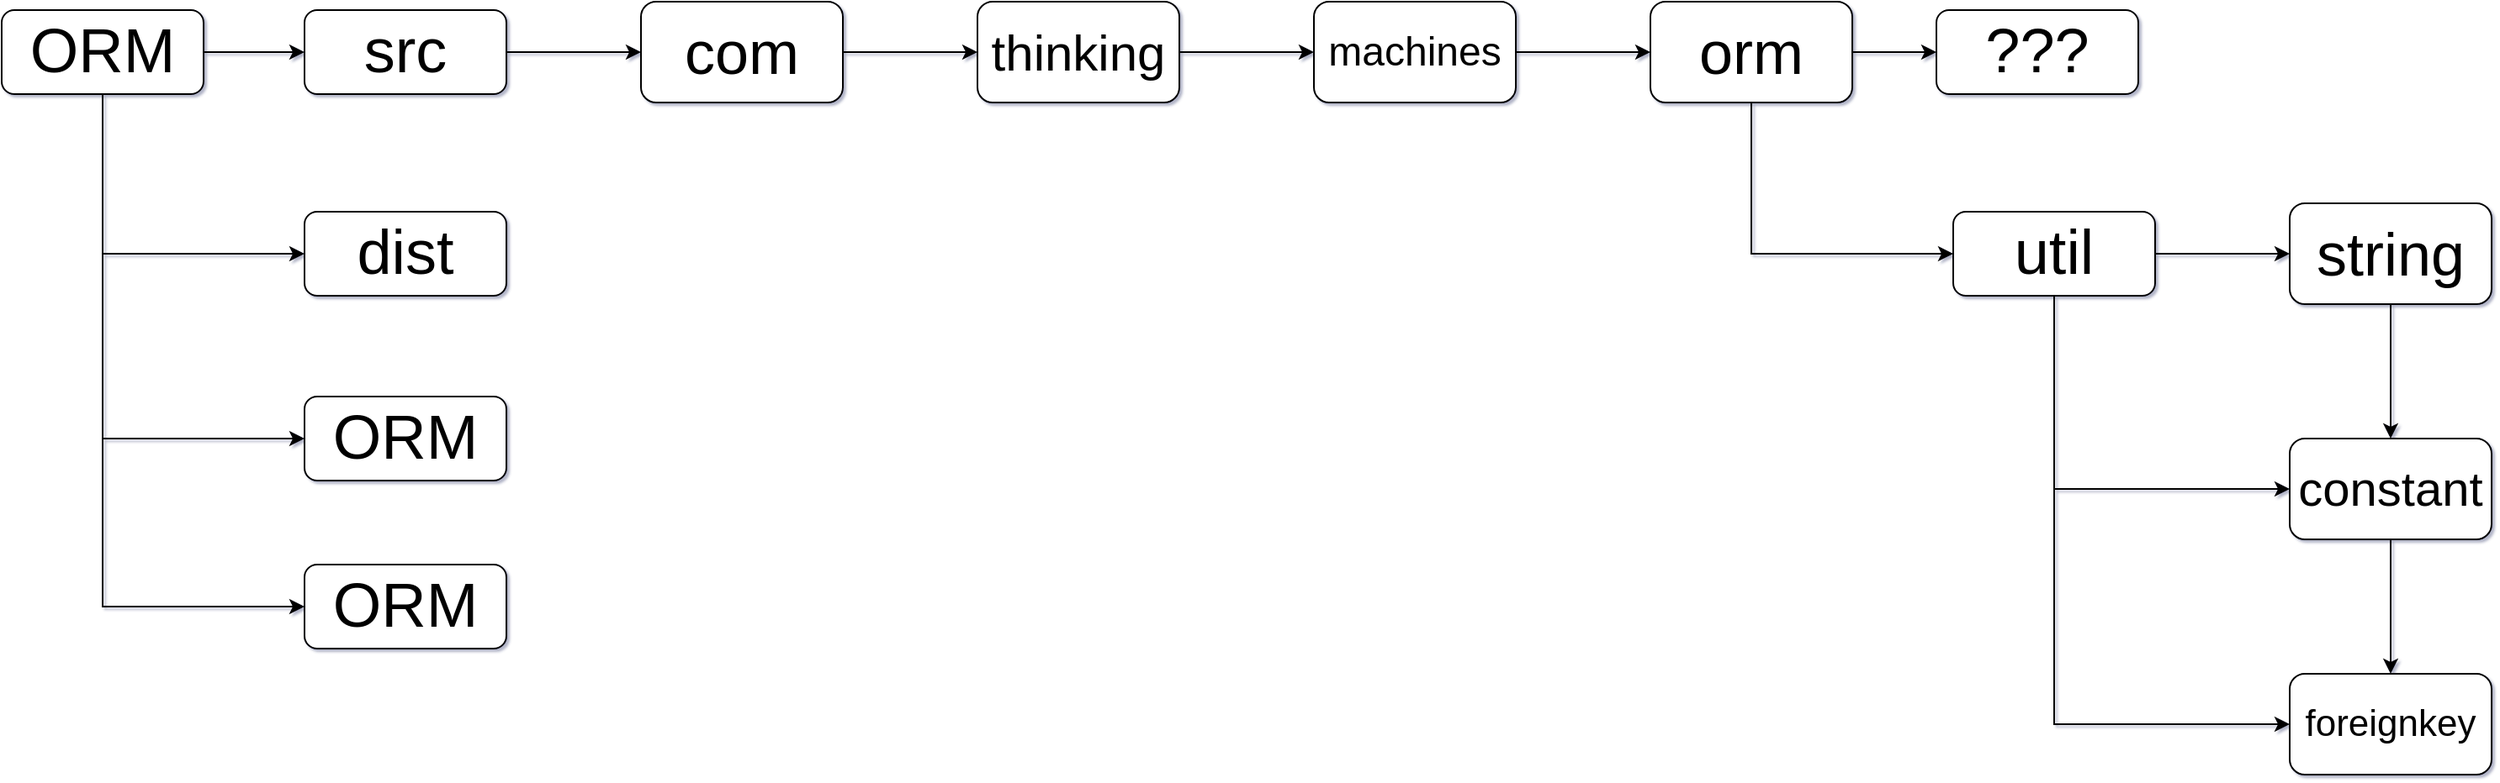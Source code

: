 <mxfile version="23.0.2" type="device">
  <diagram name="Page-1" id="Qs6xBwEDw7eqx06Spp4y">
    <mxGraphModel dx="1216" dy="826" grid="1" gridSize="10" guides="1" tooltips="1" connect="1" arrows="1" fold="1" page="1" pageScale="1" pageWidth="827" pageHeight="1169" background="none" math="0" shadow="1">
      <root>
        <mxCell id="0" />
        <mxCell id="1" parent="0" />
        <mxCell id="Yrl-EFUJnGKQ2ElvRdVb-44" style="edgeStyle=orthogonalEdgeStyle;rounded=0;orthogonalLoop=1;jettySize=auto;html=1;entryX=0;entryY=0.5;entryDx=0;entryDy=0;" edge="1" source="Yrl-EFUJnGKQ2ElvRdVb-45" target="Yrl-EFUJnGKQ2ElvRdVb-47" parent="1">
          <mxGeometry relative="1" as="geometry" />
        </mxCell>
        <mxCell id="Yrl-EFUJnGKQ2ElvRdVb-69" style="edgeStyle=orthogonalEdgeStyle;rounded=0;orthogonalLoop=1;jettySize=auto;html=1;exitX=0.5;exitY=1;exitDx=0;exitDy=0;entryX=0;entryY=0.5;entryDx=0;entryDy=0;" edge="1" parent="1" source="Yrl-EFUJnGKQ2ElvRdVb-45" target="Yrl-EFUJnGKQ2ElvRdVb-48">
          <mxGeometry relative="1" as="geometry" />
        </mxCell>
        <mxCell id="Yrl-EFUJnGKQ2ElvRdVb-70" style="edgeStyle=orthogonalEdgeStyle;rounded=0;orthogonalLoop=1;jettySize=auto;html=1;exitX=0.5;exitY=1;exitDx=0;exitDy=0;entryX=0;entryY=0.5;entryDx=0;entryDy=0;" edge="1" parent="1" source="Yrl-EFUJnGKQ2ElvRdVb-45" target="Yrl-EFUJnGKQ2ElvRdVb-50">
          <mxGeometry relative="1" as="geometry" />
        </mxCell>
        <mxCell id="Yrl-EFUJnGKQ2ElvRdVb-71" style="edgeStyle=orthogonalEdgeStyle;rounded=0;orthogonalLoop=1;jettySize=auto;html=1;exitX=0.5;exitY=1;exitDx=0;exitDy=0;entryX=0;entryY=0.5;entryDx=0;entryDy=0;" edge="1" parent="1" source="Yrl-EFUJnGKQ2ElvRdVb-45" target="Yrl-EFUJnGKQ2ElvRdVb-51">
          <mxGeometry relative="1" as="geometry" />
        </mxCell>
        <mxCell id="Yrl-EFUJnGKQ2ElvRdVb-45" value="&lt;font style=&quot;font-size: 37px;&quot;&gt;ORM&lt;/font&gt;" style="rounded=1;whiteSpace=wrap;html=1;" vertex="1" parent="1">
          <mxGeometry x="200" y="305" width="120" height="50" as="geometry" />
        </mxCell>
        <mxCell id="Yrl-EFUJnGKQ2ElvRdVb-46" value="" style="edgeStyle=orthogonalEdgeStyle;rounded=0;orthogonalLoop=1;jettySize=auto;html=1;" edge="1" source="Yrl-EFUJnGKQ2ElvRdVb-47" target="Yrl-EFUJnGKQ2ElvRdVb-55" parent="1">
          <mxGeometry relative="1" as="geometry" />
        </mxCell>
        <mxCell id="Yrl-EFUJnGKQ2ElvRdVb-47" value="&lt;span style=&quot;font-size: 37px;&quot;&gt;src&lt;/span&gt;" style="rounded=1;whiteSpace=wrap;html=1;" vertex="1" parent="1">
          <mxGeometry x="380" y="305" width="120" height="50" as="geometry" />
        </mxCell>
        <mxCell id="Yrl-EFUJnGKQ2ElvRdVb-48" value="&lt;font style=&quot;font-size: 37px;&quot;&gt;dist&lt;br&gt;&lt;/font&gt;" style="rounded=1;whiteSpace=wrap;html=1;" vertex="1" parent="1">
          <mxGeometry x="380" y="425" width="120" height="50" as="geometry" />
        </mxCell>
        <mxCell id="Yrl-EFUJnGKQ2ElvRdVb-50" value="&lt;font style=&quot;font-size: 37px;&quot;&gt;ORM&lt;/font&gt;" style="rounded=1;whiteSpace=wrap;html=1;shadow=0;" vertex="1" parent="1">
          <mxGeometry x="380" y="535" width="120" height="50" as="geometry" />
        </mxCell>
        <mxCell id="Yrl-EFUJnGKQ2ElvRdVb-51" value="&lt;font style=&quot;font-size: 37px;&quot;&gt;ORM&lt;/font&gt;" style="rounded=1;whiteSpace=wrap;html=1;" vertex="1" parent="1">
          <mxGeometry x="380" y="635" width="120" height="50" as="geometry" />
        </mxCell>
        <mxCell id="Yrl-EFUJnGKQ2ElvRdVb-54" value="" style="edgeStyle=orthogonalEdgeStyle;rounded=0;orthogonalLoop=1;jettySize=auto;html=1;" edge="1" source="Yrl-EFUJnGKQ2ElvRdVb-55" target="Yrl-EFUJnGKQ2ElvRdVb-57" parent="1">
          <mxGeometry relative="1" as="geometry" />
        </mxCell>
        <mxCell id="Yrl-EFUJnGKQ2ElvRdVb-55" value="&lt;font style=&quot;font-size: 36px;&quot;&gt;com&lt;/font&gt;" style="whiteSpace=wrap;html=1;rounded=1;" vertex="1" parent="1">
          <mxGeometry x="580" y="300" width="120" height="60" as="geometry" />
        </mxCell>
        <mxCell id="Yrl-EFUJnGKQ2ElvRdVb-56" value="" style="edgeStyle=orthogonalEdgeStyle;rounded=0;orthogonalLoop=1;jettySize=auto;html=1;" edge="1" source="Yrl-EFUJnGKQ2ElvRdVb-57" target="Yrl-EFUJnGKQ2ElvRdVb-59" parent="1">
          <mxGeometry relative="1" as="geometry" />
        </mxCell>
        <mxCell id="Yrl-EFUJnGKQ2ElvRdVb-57" value="&lt;font style=&quot;font-size: 30px;&quot;&gt;thinking&lt;/font&gt;" style="whiteSpace=wrap;html=1;rounded=1;" vertex="1" parent="1">
          <mxGeometry x="780" y="300" width="120" height="60" as="geometry" />
        </mxCell>
        <mxCell id="Yrl-EFUJnGKQ2ElvRdVb-58" value="" style="edgeStyle=orthogonalEdgeStyle;rounded=0;orthogonalLoop=1;jettySize=auto;html=1;" edge="1" source="Yrl-EFUJnGKQ2ElvRdVb-59" target="Yrl-EFUJnGKQ2ElvRdVb-60" parent="1">
          <mxGeometry relative="1" as="geometry" />
        </mxCell>
        <mxCell id="Yrl-EFUJnGKQ2ElvRdVb-59" value="&lt;font style=&quot;font-size: 24px;&quot;&gt;machines&lt;/font&gt;" style="whiteSpace=wrap;html=1;rounded=1;" vertex="1" parent="1">
          <mxGeometry x="980" y="300" width="120" height="60" as="geometry" />
        </mxCell>
        <mxCell id="Yrl-EFUJnGKQ2ElvRdVb-65" style="edgeStyle=orthogonalEdgeStyle;rounded=0;orthogonalLoop=1;jettySize=auto;html=1;exitX=1;exitY=0.5;exitDx=0;exitDy=0;entryX=0;entryY=0.5;entryDx=0;entryDy=0;" edge="1" parent="1" source="Yrl-EFUJnGKQ2ElvRdVb-60" target="Yrl-EFUJnGKQ2ElvRdVb-62">
          <mxGeometry relative="1" as="geometry" />
        </mxCell>
        <mxCell id="Yrl-EFUJnGKQ2ElvRdVb-66" style="edgeStyle=orthogonalEdgeStyle;rounded=0;orthogonalLoop=1;jettySize=auto;html=1;exitX=0.5;exitY=1;exitDx=0;exitDy=0;entryX=0;entryY=0.5;entryDx=0;entryDy=0;" edge="1" parent="1" source="Yrl-EFUJnGKQ2ElvRdVb-60" target="Yrl-EFUJnGKQ2ElvRdVb-61">
          <mxGeometry relative="1" as="geometry" />
        </mxCell>
        <mxCell id="Yrl-EFUJnGKQ2ElvRdVb-60" value="&lt;font style=&quot;font-size: 36px;&quot;&gt;orm&lt;/font&gt;" style="whiteSpace=wrap;html=1;rounded=1;" vertex="1" parent="1">
          <mxGeometry x="1180" y="300" width="120" height="60" as="geometry" />
        </mxCell>
        <mxCell id="Yrl-EFUJnGKQ2ElvRdVb-73" value="" style="edgeStyle=orthogonalEdgeStyle;rounded=0;orthogonalLoop=1;jettySize=auto;html=1;fontFamily=Helvetica;fontSize=12;fontColor=default;" edge="1" parent="1" source="Yrl-EFUJnGKQ2ElvRdVb-61" target="Yrl-EFUJnGKQ2ElvRdVb-72">
          <mxGeometry relative="1" as="geometry" />
        </mxCell>
        <mxCell id="Yrl-EFUJnGKQ2ElvRdVb-78" style="edgeStyle=orthogonalEdgeStyle;rounded=0;orthogonalLoop=1;jettySize=auto;html=1;exitX=0.5;exitY=1;exitDx=0;exitDy=0;entryX=0;entryY=0.5;entryDx=0;entryDy=0;fontFamily=Helvetica;fontSize=12;fontColor=default;" edge="1" parent="1" source="Yrl-EFUJnGKQ2ElvRdVb-61" target="Yrl-EFUJnGKQ2ElvRdVb-74">
          <mxGeometry relative="1" as="geometry" />
        </mxCell>
        <mxCell id="Yrl-EFUJnGKQ2ElvRdVb-80" style="edgeStyle=orthogonalEdgeStyle;rounded=0;orthogonalLoop=1;jettySize=auto;html=1;exitX=0.5;exitY=1;exitDx=0;exitDy=0;entryX=0;entryY=0.5;entryDx=0;entryDy=0;fontFamily=Helvetica;fontSize=12;fontColor=default;" edge="1" parent="1" source="Yrl-EFUJnGKQ2ElvRdVb-61" target="Yrl-EFUJnGKQ2ElvRdVb-76">
          <mxGeometry relative="1" as="geometry" />
        </mxCell>
        <mxCell id="Yrl-EFUJnGKQ2ElvRdVb-61" value="&lt;font style=&quot;font-size: 37px;&quot;&gt;util&lt;/font&gt;" style="rounded=1;whiteSpace=wrap;html=1;" vertex="1" parent="1">
          <mxGeometry x="1360" y="425" width="120" height="50" as="geometry" />
        </mxCell>
        <mxCell id="Yrl-EFUJnGKQ2ElvRdVb-62" value="&lt;span style=&quot;font-size: 37px;&quot;&gt;???&lt;/span&gt;" style="rounded=1;whiteSpace=wrap;html=1;" vertex="1" parent="1">
          <mxGeometry x="1350" y="305" width="120" height="50" as="geometry" />
        </mxCell>
        <mxCell id="Yrl-EFUJnGKQ2ElvRdVb-75" value="" style="edgeStyle=orthogonalEdgeStyle;rounded=0;orthogonalLoop=1;jettySize=auto;html=1;fontFamily=Helvetica;fontSize=12;fontColor=default;" edge="1" parent="1" source="Yrl-EFUJnGKQ2ElvRdVb-72" target="Yrl-EFUJnGKQ2ElvRdVb-74">
          <mxGeometry relative="1" as="geometry" />
        </mxCell>
        <mxCell id="Yrl-EFUJnGKQ2ElvRdVb-72" value="&lt;font style=&quot;font-size: 36px;&quot;&gt;string&lt;/font&gt;" style="whiteSpace=wrap;html=1;rounded=1;" vertex="1" parent="1">
          <mxGeometry x="1560" y="420" width="120" height="60" as="geometry" />
        </mxCell>
        <mxCell id="Yrl-EFUJnGKQ2ElvRdVb-77" value="" style="edgeStyle=orthogonalEdgeStyle;rounded=0;orthogonalLoop=1;jettySize=auto;html=1;fontFamily=Helvetica;fontSize=12;fontColor=default;" edge="1" parent="1" source="Yrl-EFUJnGKQ2ElvRdVb-74" target="Yrl-EFUJnGKQ2ElvRdVb-76">
          <mxGeometry relative="1" as="geometry" />
        </mxCell>
        <mxCell id="Yrl-EFUJnGKQ2ElvRdVb-74" value="&lt;font style=&quot;font-size: 29px;&quot;&gt;constant&lt;/font&gt;" style="whiteSpace=wrap;html=1;rounded=1;" vertex="1" parent="1">
          <mxGeometry x="1560" y="560" width="120" height="60" as="geometry" />
        </mxCell>
        <mxCell id="Yrl-EFUJnGKQ2ElvRdVb-76" value="&lt;font style=&quot;font-size: 22px;&quot;&gt;foreignkey&lt;/font&gt;" style="whiteSpace=wrap;html=1;rounded=1;" vertex="1" parent="1">
          <mxGeometry x="1560" y="700" width="120" height="60" as="geometry" />
        </mxCell>
      </root>
    </mxGraphModel>
  </diagram>
</mxfile>

